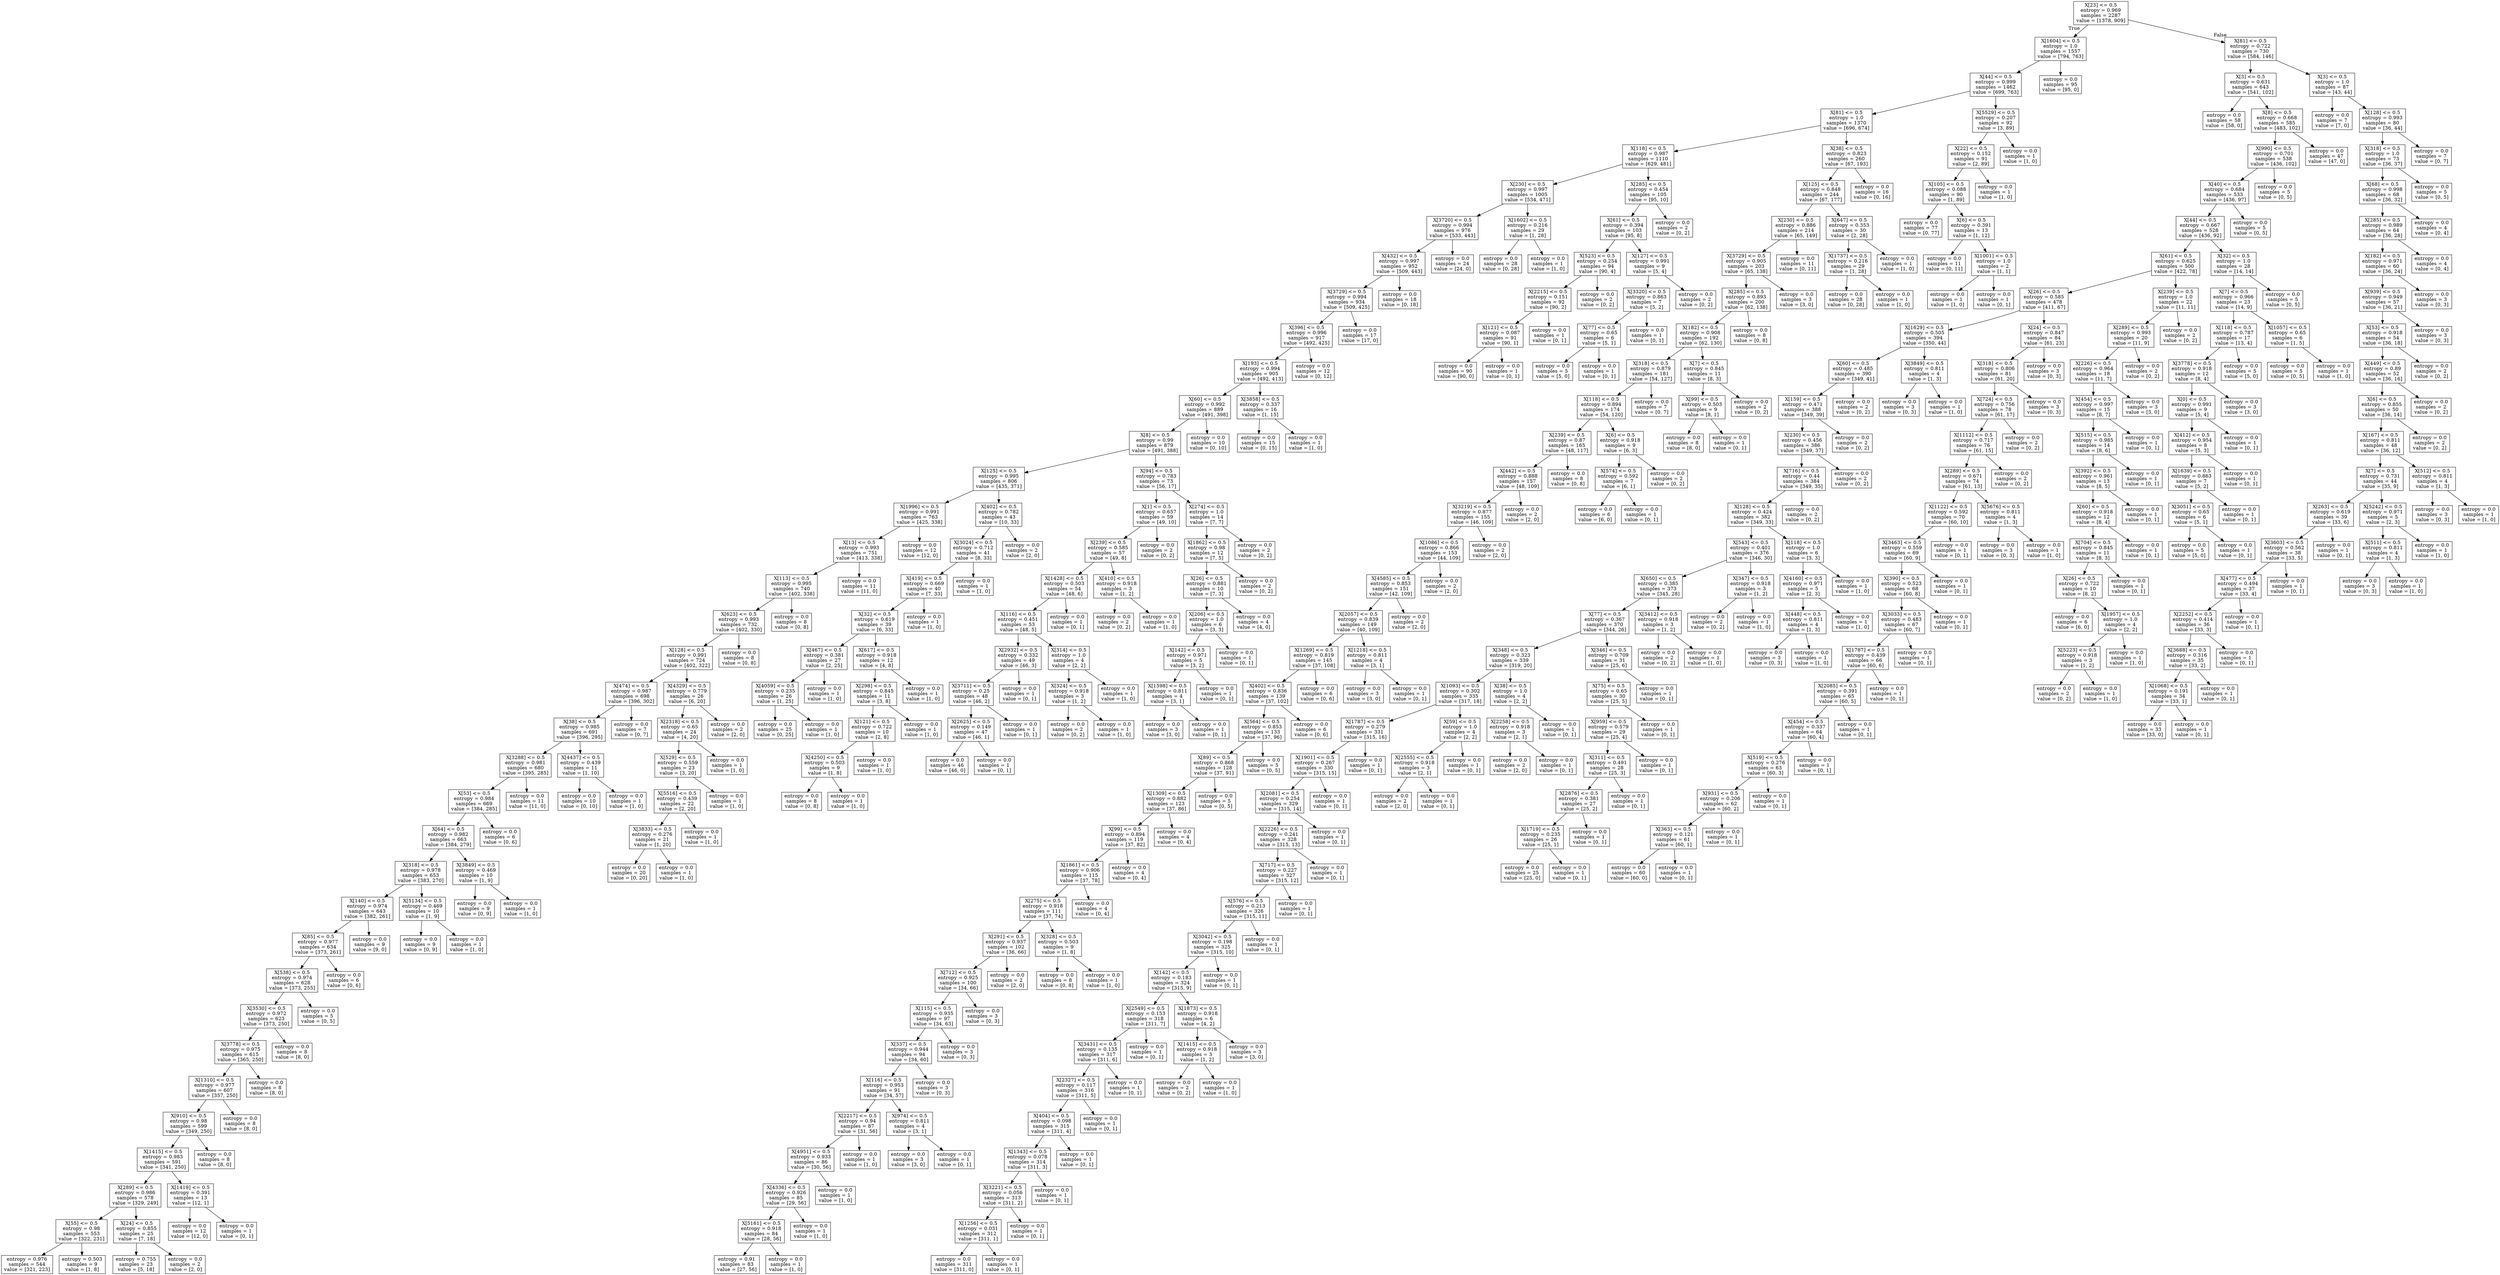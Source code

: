 digraph Tree {
node [shape=box] ;
0 [label="X[23] <= 0.5\nentropy = 0.969\nsamples = 2287\nvalue = [1378, 909]"] ;
1 [label="X[1604] <= 0.5\nentropy = 1.0\nsamples = 1557\nvalue = [794, 763]"] ;
0 -> 1 [labeldistance=2.5, labelangle=45, headlabel="True"] ;
2 [label="X[44] <= 0.5\nentropy = 0.999\nsamples = 1462\nvalue = [699, 763]"] ;
1 -> 2 ;
3 [label="X[81] <= 0.5\nentropy = 1.0\nsamples = 1370\nvalue = [696, 674]"] ;
2 -> 3 ;
4 [label="X[118] <= 0.5\nentropy = 0.987\nsamples = 1110\nvalue = [629, 481]"] ;
3 -> 4 ;
5 [label="X[230] <= 0.5\nentropy = 0.997\nsamples = 1005\nvalue = [534, 471]"] ;
4 -> 5 ;
6 [label="X[3720] <= 0.5\nentropy = 0.994\nsamples = 976\nvalue = [533, 443]"] ;
5 -> 6 ;
7 [label="X[432] <= 0.5\nentropy = 0.997\nsamples = 952\nvalue = [509, 443]"] ;
6 -> 7 ;
8 [label="X[3729] <= 0.5\nentropy = 0.994\nsamples = 934\nvalue = [509, 425]"] ;
7 -> 8 ;
9 [label="X[396] <= 0.5\nentropy = 0.996\nsamples = 917\nvalue = [492, 425]"] ;
8 -> 9 ;
10 [label="X[193] <= 0.5\nentropy = 0.994\nsamples = 905\nvalue = [492, 413]"] ;
9 -> 10 ;
11 [label="X[60] <= 0.5\nentropy = 0.992\nsamples = 889\nvalue = [491, 398]"] ;
10 -> 11 ;
12 [label="X[8] <= 0.5\nentropy = 0.99\nsamples = 879\nvalue = [491, 388]"] ;
11 -> 12 ;
13 [label="X[125] <= 0.5\nentropy = 0.995\nsamples = 806\nvalue = [435, 371]"] ;
12 -> 13 ;
14 [label="X[1996] <= 0.5\nentropy = 0.991\nsamples = 763\nvalue = [425, 338]"] ;
13 -> 14 ;
15 [label="X[13] <= 0.5\nentropy = 0.993\nsamples = 751\nvalue = [413, 338]"] ;
14 -> 15 ;
16 [label="X[113] <= 0.5\nentropy = 0.995\nsamples = 740\nvalue = [402, 338]"] ;
15 -> 16 ;
17 [label="X[623] <= 0.5\nentropy = 0.993\nsamples = 732\nvalue = [402, 330]"] ;
16 -> 17 ;
18 [label="X[128] <= 0.5\nentropy = 0.991\nsamples = 724\nvalue = [402, 322]"] ;
17 -> 18 ;
19 [label="X[474] <= 0.5\nentropy = 0.987\nsamples = 698\nvalue = [396, 302]"] ;
18 -> 19 ;
20 [label="X[38] <= 0.5\nentropy = 0.985\nsamples = 691\nvalue = [396, 295]"] ;
19 -> 20 ;
21 [label="X[3288] <= 0.5\nentropy = 0.981\nsamples = 680\nvalue = [395, 285]"] ;
20 -> 21 ;
22 [label="X[53] <= 0.5\nentropy = 0.984\nsamples = 669\nvalue = [384, 285]"] ;
21 -> 22 ;
23 [label="X[64] <= 0.5\nentropy = 0.982\nsamples = 663\nvalue = [384, 279]"] ;
22 -> 23 ;
24 [label="X[318] <= 0.5\nentropy = 0.978\nsamples = 653\nvalue = [383, 270]"] ;
23 -> 24 ;
25 [label="X[140] <= 0.5\nentropy = 0.974\nsamples = 643\nvalue = [382, 261]"] ;
24 -> 25 ;
26 [label="X[85] <= 0.5\nentropy = 0.977\nsamples = 634\nvalue = [373, 261]"] ;
25 -> 26 ;
27 [label="X[538] <= 0.5\nentropy = 0.974\nsamples = 628\nvalue = [373, 255]"] ;
26 -> 27 ;
28 [label="X[3530] <= 0.5\nentropy = 0.972\nsamples = 623\nvalue = [373, 250]"] ;
27 -> 28 ;
29 [label="X[3778] <= 0.5\nentropy = 0.975\nsamples = 615\nvalue = [365, 250]"] ;
28 -> 29 ;
30 [label="X[1310] <= 0.5\nentropy = 0.977\nsamples = 607\nvalue = [357, 250]"] ;
29 -> 30 ;
31 [label="X[910] <= 0.5\nentropy = 0.98\nsamples = 599\nvalue = [349, 250]"] ;
30 -> 31 ;
32 [label="X[1415] <= 0.5\nentropy = 0.983\nsamples = 591\nvalue = [341, 250]"] ;
31 -> 32 ;
33 [label="X[289] <= 0.5\nentropy = 0.986\nsamples = 578\nvalue = [329, 249]"] ;
32 -> 33 ;
34 [label="X[55] <= 0.5\nentropy = 0.98\nsamples = 553\nvalue = [322, 231]"] ;
33 -> 34 ;
35 [label="entropy = 0.976\nsamples = 544\nvalue = [321, 223]"] ;
34 -> 35 ;
36 [label="entropy = 0.503\nsamples = 9\nvalue = [1, 8]"] ;
34 -> 36 ;
37 [label="X[24] <= 0.5\nentropy = 0.855\nsamples = 25\nvalue = [7, 18]"] ;
33 -> 37 ;
38 [label="entropy = 0.755\nsamples = 23\nvalue = [5, 18]"] ;
37 -> 38 ;
39 [label="entropy = 0.0\nsamples = 2\nvalue = [2, 0]"] ;
37 -> 39 ;
40 [label="X[1419] <= 0.5\nentropy = 0.391\nsamples = 13\nvalue = [12, 1]"] ;
32 -> 40 ;
41 [label="entropy = 0.0\nsamples = 12\nvalue = [12, 0]"] ;
40 -> 41 ;
42 [label="entropy = 0.0\nsamples = 1\nvalue = [0, 1]"] ;
40 -> 42 ;
43 [label="entropy = 0.0\nsamples = 8\nvalue = [8, 0]"] ;
31 -> 43 ;
44 [label="entropy = 0.0\nsamples = 8\nvalue = [8, 0]"] ;
30 -> 44 ;
45 [label="entropy = 0.0\nsamples = 8\nvalue = [8, 0]"] ;
29 -> 45 ;
46 [label="entropy = 0.0\nsamples = 8\nvalue = [8, 0]"] ;
28 -> 46 ;
47 [label="entropy = 0.0\nsamples = 5\nvalue = [0, 5]"] ;
27 -> 47 ;
48 [label="entropy = 0.0\nsamples = 6\nvalue = [0, 6]"] ;
26 -> 48 ;
49 [label="entropy = 0.0\nsamples = 9\nvalue = [9, 0]"] ;
25 -> 49 ;
50 [label="X[5134] <= 0.5\nentropy = 0.469\nsamples = 10\nvalue = [1, 9]"] ;
24 -> 50 ;
51 [label="entropy = 0.0\nsamples = 9\nvalue = [0, 9]"] ;
50 -> 51 ;
52 [label="entropy = 0.0\nsamples = 1\nvalue = [1, 0]"] ;
50 -> 52 ;
53 [label="X[3849] <= 0.5\nentropy = 0.469\nsamples = 10\nvalue = [1, 9]"] ;
23 -> 53 ;
54 [label="entropy = 0.0\nsamples = 9\nvalue = [0, 9]"] ;
53 -> 54 ;
55 [label="entropy = 0.0\nsamples = 1\nvalue = [1, 0]"] ;
53 -> 55 ;
56 [label="entropy = 0.0\nsamples = 6\nvalue = [0, 6]"] ;
22 -> 56 ;
57 [label="entropy = 0.0\nsamples = 11\nvalue = [11, 0]"] ;
21 -> 57 ;
58 [label="X[4437] <= 0.5\nentropy = 0.439\nsamples = 11\nvalue = [1, 10]"] ;
20 -> 58 ;
59 [label="entropy = 0.0\nsamples = 10\nvalue = [0, 10]"] ;
58 -> 59 ;
60 [label="entropy = 0.0\nsamples = 1\nvalue = [1, 0]"] ;
58 -> 60 ;
61 [label="entropy = 0.0\nsamples = 7\nvalue = [0, 7]"] ;
19 -> 61 ;
62 [label="X[4329] <= 0.5\nentropy = 0.779\nsamples = 26\nvalue = [6, 20]"] ;
18 -> 62 ;
63 [label="X[2318] <= 0.5\nentropy = 0.65\nsamples = 24\nvalue = [4, 20]"] ;
62 -> 63 ;
64 [label="X[529] <= 0.5\nentropy = 0.559\nsamples = 23\nvalue = [3, 20]"] ;
63 -> 64 ;
65 [label="X[5516] <= 0.5\nentropy = 0.439\nsamples = 22\nvalue = [2, 20]"] ;
64 -> 65 ;
66 [label="X[3833] <= 0.5\nentropy = 0.276\nsamples = 21\nvalue = [1, 20]"] ;
65 -> 66 ;
67 [label="entropy = 0.0\nsamples = 20\nvalue = [0, 20]"] ;
66 -> 67 ;
68 [label="entropy = 0.0\nsamples = 1\nvalue = [1, 0]"] ;
66 -> 68 ;
69 [label="entropy = 0.0\nsamples = 1\nvalue = [1, 0]"] ;
65 -> 69 ;
70 [label="entropy = 0.0\nsamples = 1\nvalue = [1, 0]"] ;
64 -> 70 ;
71 [label="entropy = 0.0\nsamples = 1\nvalue = [1, 0]"] ;
63 -> 71 ;
72 [label="entropy = 0.0\nsamples = 2\nvalue = [2, 0]"] ;
62 -> 72 ;
73 [label="entropy = 0.0\nsamples = 8\nvalue = [0, 8]"] ;
17 -> 73 ;
74 [label="entropy = 0.0\nsamples = 8\nvalue = [0, 8]"] ;
16 -> 74 ;
75 [label="entropy = 0.0\nsamples = 11\nvalue = [11, 0]"] ;
15 -> 75 ;
76 [label="entropy = 0.0\nsamples = 12\nvalue = [12, 0]"] ;
14 -> 76 ;
77 [label="X[402] <= 0.5\nentropy = 0.782\nsamples = 43\nvalue = [10, 33]"] ;
13 -> 77 ;
78 [label="X[3024] <= 0.5\nentropy = 0.712\nsamples = 41\nvalue = [8, 33]"] ;
77 -> 78 ;
79 [label="X[419] <= 0.5\nentropy = 0.669\nsamples = 40\nvalue = [7, 33]"] ;
78 -> 79 ;
80 [label="X[32] <= 0.5\nentropy = 0.619\nsamples = 39\nvalue = [6, 33]"] ;
79 -> 80 ;
81 [label="X[467] <= 0.5\nentropy = 0.381\nsamples = 27\nvalue = [2, 25]"] ;
80 -> 81 ;
82 [label="X[4059] <= 0.5\nentropy = 0.235\nsamples = 26\nvalue = [1, 25]"] ;
81 -> 82 ;
83 [label="entropy = 0.0\nsamples = 25\nvalue = [0, 25]"] ;
82 -> 83 ;
84 [label="entropy = 0.0\nsamples = 1\nvalue = [1, 0]"] ;
82 -> 84 ;
85 [label="entropy = 0.0\nsamples = 1\nvalue = [1, 0]"] ;
81 -> 85 ;
86 [label="X[617] <= 0.5\nentropy = 0.918\nsamples = 12\nvalue = [4, 8]"] ;
80 -> 86 ;
87 [label="X[298] <= 0.5\nentropy = 0.845\nsamples = 11\nvalue = [3, 8]"] ;
86 -> 87 ;
88 [label="X[121] <= 0.5\nentropy = 0.722\nsamples = 10\nvalue = [2, 8]"] ;
87 -> 88 ;
89 [label="X[4250] <= 0.5\nentropy = 0.503\nsamples = 9\nvalue = [1, 8]"] ;
88 -> 89 ;
90 [label="entropy = 0.0\nsamples = 8\nvalue = [0, 8]"] ;
89 -> 90 ;
91 [label="entropy = 0.0\nsamples = 1\nvalue = [1, 0]"] ;
89 -> 91 ;
92 [label="entropy = 0.0\nsamples = 1\nvalue = [1, 0]"] ;
88 -> 92 ;
93 [label="entropy = 0.0\nsamples = 1\nvalue = [1, 0]"] ;
87 -> 93 ;
94 [label="entropy = 0.0\nsamples = 1\nvalue = [1, 0]"] ;
86 -> 94 ;
95 [label="entropy = 0.0\nsamples = 1\nvalue = [1, 0]"] ;
79 -> 95 ;
96 [label="entropy = 0.0\nsamples = 1\nvalue = [1, 0]"] ;
78 -> 96 ;
97 [label="entropy = 0.0\nsamples = 2\nvalue = [2, 0]"] ;
77 -> 97 ;
98 [label="X[94] <= 0.5\nentropy = 0.783\nsamples = 73\nvalue = [56, 17]"] ;
12 -> 98 ;
99 [label="X[1] <= 0.5\nentropy = 0.657\nsamples = 59\nvalue = [49, 10]"] ;
98 -> 99 ;
100 [label="X[239] <= 0.5\nentropy = 0.585\nsamples = 57\nvalue = [49, 8]"] ;
99 -> 100 ;
101 [label="X[1428] <= 0.5\nentropy = 0.503\nsamples = 54\nvalue = [48, 6]"] ;
100 -> 101 ;
102 [label="X[116] <= 0.5\nentropy = 0.451\nsamples = 53\nvalue = [48, 5]"] ;
101 -> 102 ;
103 [label="X[2932] <= 0.5\nentropy = 0.332\nsamples = 49\nvalue = [46, 3]"] ;
102 -> 103 ;
104 [label="X[3711] <= 0.5\nentropy = 0.25\nsamples = 48\nvalue = [46, 2]"] ;
103 -> 104 ;
105 [label="X[2625] <= 0.5\nentropy = 0.149\nsamples = 47\nvalue = [46, 1]"] ;
104 -> 105 ;
106 [label="entropy = 0.0\nsamples = 46\nvalue = [46, 0]"] ;
105 -> 106 ;
107 [label="entropy = 0.0\nsamples = 1\nvalue = [0, 1]"] ;
105 -> 107 ;
108 [label="entropy = 0.0\nsamples = 1\nvalue = [0, 1]"] ;
104 -> 108 ;
109 [label="entropy = 0.0\nsamples = 1\nvalue = [0, 1]"] ;
103 -> 109 ;
110 [label="X[314] <= 0.5\nentropy = 1.0\nsamples = 4\nvalue = [2, 2]"] ;
102 -> 110 ;
111 [label="X[324] <= 0.5\nentropy = 0.918\nsamples = 3\nvalue = [1, 2]"] ;
110 -> 111 ;
112 [label="entropy = 0.0\nsamples = 2\nvalue = [0, 2]"] ;
111 -> 112 ;
113 [label="entropy = 0.0\nsamples = 1\nvalue = [1, 0]"] ;
111 -> 113 ;
114 [label="entropy = 0.0\nsamples = 1\nvalue = [1, 0]"] ;
110 -> 114 ;
115 [label="entropy = 0.0\nsamples = 1\nvalue = [0, 1]"] ;
101 -> 115 ;
116 [label="X[410] <= 0.5\nentropy = 0.918\nsamples = 3\nvalue = [1, 2]"] ;
100 -> 116 ;
117 [label="entropy = 0.0\nsamples = 2\nvalue = [0, 2]"] ;
116 -> 117 ;
118 [label="entropy = 0.0\nsamples = 1\nvalue = [1, 0]"] ;
116 -> 118 ;
119 [label="entropy = 0.0\nsamples = 2\nvalue = [0, 2]"] ;
99 -> 119 ;
120 [label="X[274] <= 0.5\nentropy = 1.0\nsamples = 14\nvalue = [7, 7]"] ;
98 -> 120 ;
121 [label="X[1862] <= 0.5\nentropy = 0.98\nsamples = 12\nvalue = [7, 5]"] ;
120 -> 121 ;
122 [label="X[26] <= 0.5\nentropy = 0.881\nsamples = 10\nvalue = [7, 3]"] ;
121 -> 122 ;
123 [label="X[206] <= 0.5\nentropy = 1.0\nsamples = 6\nvalue = [3, 3]"] ;
122 -> 123 ;
124 [label="X[142] <= 0.5\nentropy = 0.971\nsamples = 5\nvalue = [3, 2]"] ;
123 -> 124 ;
125 [label="X[1598] <= 0.5\nentropy = 0.811\nsamples = 4\nvalue = [3, 1]"] ;
124 -> 125 ;
126 [label="entropy = 0.0\nsamples = 3\nvalue = [3, 0]"] ;
125 -> 126 ;
127 [label="entropy = 0.0\nsamples = 1\nvalue = [0, 1]"] ;
125 -> 127 ;
128 [label="entropy = 0.0\nsamples = 1\nvalue = [0, 1]"] ;
124 -> 128 ;
129 [label="entropy = 0.0\nsamples = 1\nvalue = [0, 1]"] ;
123 -> 129 ;
130 [label="entropy = 0.0\nsamples = 4\nvalue = [4, 0]"] ;
122 -> 130 ;
131 [label="entropy = 0.0\nsamples = 2\nvalue = [0, 2]"] ;
121 -> 131 ;
132 [label="entropy = 0.0\nsamples = 2\nvalue = [0, 2]"] ;
120 -> 132 ;
133 [label="entropy = 0.0\nsamples = 10\nvalue = [0, 10]"] ;
11 -> 133 ;
134 [label="X[3858] <= 0.5\nentropy = 0.337\nsamples = 16\nvalue = [1, 15]"] ;
10 -> 134 ;
135 [label="entropy = 0.0\nsamples = 15\nvalue = [0, 15]"] ;
134 -> 135 ;
136 [label="entropy = 0.0\nsamples = 1\nvalue = [1, 0]"] ;
134 -> 136 ;
137 [label="entropy = 0.0\nsamples = 12\nvalue = [0, 12]"] ;
9 -> 137 ;
138 [label="entropy = 0.0\nsamples = 17\nvalue = [17, 0]"] ;
8 -> 138 ;
139 [label="entropy = 0.0\nsamples = 18\nvalue = [0, 18]"] ;
7 -> 139 ;
140 [label="entropy = 0.0\nsamples = 24\nvalue = [24, 0]"] ;
6 -> 140 ;
141 [label="X[1602] <= 0.5\nentropy = 0.216\nsamples = 29\nvalue = [1, 28]"] ;
5 -> 141 ;
142 [label="entropy = 0.0\nsamples = 28\nvalue = [0, 28]"] ;
141 -> 142 ;
143 [label="entropy = 0.0\nsamples = 1\nvalue = [1, 0]"] ;
141 -> 143 ;
144 [label="X[285] <= 0.5\nentropy = 0.454\nsamples = 105\nvalue = [95, 10]"] ;
4 -> 144 ;
145 [label="X[61] <= 0.5\nentropy = 0.394\nsamples = 103\nvalue = [95, 8]"] ;
144 -> 145 ;
146 [label="X[523] <= 0.5\nentropy = 0.254\nsamples = 94\nvalue = [90, 4]"] ;
145 -> 146 ;
147 [label="X[2215] <= 0.5\nentropy = 0.151\nsamples = 92\nvalue = [90, 2]"] ;
146 -> 147 ;
148 [label="X[121] <= 0.5\nentropy = 0.087\nsamples = 91\nvalue = [90, 1]"] ;
147 -> 148 ;
149 [label="entropy = 0.0\nsamples = 90\nvalue = [90, 0]"] ;
148 -> 149 ;
150 [label="entropy = 0.0\nsamples = 1\nvalue = [0, 1]"] ;
148 -> 150 ;
151 [label="entropy = 0.0\nsamples = 1\nvalue = [0, 1]"] ;
147 -> 151 ;
152 [label="entropy = 0.0\nsamples = 2\nvalue = [0, 2]"] ;
146 -> 152 ;
153 [label="X[127] <= 0.5\nentropy = 0.991\nsamples = 9\nvalue = [5, 4]"] ;
145 -> 153 ;
154 [label="X[3320] <= 0.5\nentropy = 0.863\nsamples = 7\nvalue = [5, 2]"] ;
153 -> 154 ;
155 [label="X[77] <= 0.5\nentropy = 0.65\nsamples = 6\nvalue = [5, 1]"] ;
154 -> 155 ;
156 [label="entropy = 0.0\nsamples = 5\nvalue = [5, 0]"] ;
155 -> 156 ;
157 [label="entropy = 0.0\nsamples = 1\nvalue = [0, 1]"] ;
155 -> 157 ;
158 [label="entropy = 0.0\nsamples = 1\nvalue = [0, 1]"] ;
154 -> 158 ;
159 [label="entropy = 0.0\nsamples = 2\nvalue = [0, 2]"] ;
153 -> 159 ;
160 [label="entropy = 0.0\nsamples = 2\nvalue = [0, 2]"] ;
144 -> 160 ;
161 [label="X[38] <= 0.5\nentropy = 0.823\nsamples = 260\nvalue = [67, 193]"] ;
3 -> 161 ;
162 [label="X[125] <= 0.5\nentropy = 0.848\nsamples = 244\nvalue = [67, 177]"] ;
161 -> 162 ;
163 [label="X[230] <= 0.5\nentropy = 0.886\nsamples = 214\nvalue = [65, 149]"] ;
162 -> 163 ;
164 [label="X[3729] <= 0.5\nentropy = 0.905\nsamples = 203\nvalue = [65, 138]"] ;
163 -> 164 ;
165 [label="X[285] <= 0.5\nentropy = 0.893\nsamples = 200\nvalue = [62, 138]"] ;
164 -> 165 ;
166 [label="X[182] <= 0.5\nentropy = 0.908\nsamples = 192\nvalue = [62, 130]"] ;
165 -> 166 ;
167 [label="X[318] <= 0.5\nentropy = 0.879\nsamples = 181\nvalue = [54, 127]"] ;
166 -> 167 ;
168 [label="X[118] <= 0.5\nentropy = 0.894\nsamples = 174\nvalue = [54, 120]"] ;
167 -> 168 ;
169 [label="X[239] <= 0.5\nentropy = 0.87\nsamples = 165\nvalue = [48, 117]"] ;
168 -> 169 ;
170 [label="X[442] <= 0.5\nentropy = 0.888\nsamples = 157\nvalue = [48, 109]"] ;
169 -> 170 ;
171 [label="X[3219] <= 0.5\nentropy = 0.877\nsamples = 155\nvalue = [46, 109]"] ;
170 -> 171 ;
172 [label="X[1086] <= 0.5\nentropy = 0.866\nsamples = 153\nvalue = [44, 109]"] ;
171 -> 172 ;
173 [label="X[4585] <= 0.5\nentropy = 0.853\nsamples = 151\nvalue = [42, 109]"] ;
172 -> 173 ;
174 [label="X[2057] <= 0.5\nentropy = 0.839\nsamples = 149\nvalue = [40, 109]"] ;
173 -> 174 ;
175 [label="X[1269] <= 0.5\nentropy = 0.819\nsamples = 145\nvalue = [37, 108]"] ;
174 -> 175 ;
176 [label="X[402] <= 0.5\nentropy = 0.836\nsamples = 139\nvalue = [37, 102]"] ;
175 -> 176 ;
177 [label="X[564] <= 0.5\nentropy = 0.853\nsamples = 133\nvalue = [37, 96]"] ;
176 -> 177 ;
178 [label="X[89] <= 0.5\nentropy = 0.868\nsamples = 128\nvalue = [37, 91]"] ;
177 -> 178 ;
179 [label="X[1309] <= 0.5\nentropy = 0.882\nsamples = 123\nvalue = [37, 86]"] ;
178 -> 179 ;
180 [label="X[99] <= 0.5\nentropy = 0.894\nsamples = 119\nvalue = [37, 82]"] ;
179 -> 180 ;
181 [label="X[1861] <= 0.5\nentropy = 0.906\nsamples = 115\nvalue = [37, 78]"] ;
180 -> 181 ;
182 [label="X[275] <= 0.5\nentropy = 0.918\nsamples = 111\nvalue = [37, 74]"] ;
181 -> 182 ;
183 [label="X[291] <= 0.5\nentropy = 0.937\nsamples = 102\nvalue = [36, 66]"] ;
182 -> 183 ;
184 [label="X[712] <= 0.5\nentropy = 0.925\nsamples = 100\nvalue = [34, 66]"] ;
183 -> 184 ;
185 [label="X[115] <= 0.5\nentropy = 0.935\nsamples = 97\nvalue = [34, 63]"] ;
184 -> 185 ;
186 [label="X[337] <= 0.5\nentropy = 0.944\nsamples = 94\nvalue = [34, 60]"] ;
185 -> 186 ;
187 [label="X[116] <= 0.5\nentropy = 0.953\nsamples = 91\nvalue = [34, 57]"] ;
186 -> 187 ;
188 [label="X[2217] <= 0.5\nentropy = 0.94\nsamples = 87\nvalue = [31, 56]"] ;
187 -> 188 ;
189 [label="X[4951] <= 0.5\nentropy = 0.933\nsamples = 86\nvalue = [30, 56]"] ;
188 -> 189 ;
190 [label="X[4336] <= 0.5\nentropy = 0.926\nsamples = 85\nvalue = [29, 56]"] ;
189 -> 190 ;
191 [label="X[5161] <= 0.5\nentropy = 0.918\nsamples = 84\nvalue = [28, 56]"] ;
190 -> 191 ;
192 [label="entropy = 0.91\nsamples = 83\nvalue = [27, 56]"] ;
191 -> 192 ;
193 [label="entropy = 0.0\nsamples = 1\nvalue = [1, 0]"] ;
191 -> 193 ;
194 [label="entropy = 0.0\nsamples = 1\nvalue = [1, 0]"] ;
190 -> 194 ;
195 [label="entropy = 0.0\nsamples = 1\nvalue = [1, 0]"] ;
189 -> 195 ;
196 [label="entropy = 0.0\nsamples = 1\nvalue = [1, 0]"] ;
188 -> 196 ;
197 [label="X[974] <= 0.5\nentropy = 0.811\nsamples = 4\nvalue = [3, 1]"] ;
187 -> 197 ;
198 [label="entropy = 0.0\nsamples = 3\nvalue = [3, 0]"] ;
197 -> 198 ;
199 [label="entropy = 0.0\nsamples = 1\nvalue = [0, 1]"] ;
197 -> 199 ;
200 [label="entropy = 0.0\nsamples = 3\nvalue = [0, 3]"] ;
186 -> 200 ;
201 [label="entropy = 0.0\nsamples = 3\nvalue = [0, 3]"] ;
185 -> 201 ;
202 [label="entropy = 0.0\nsamples = 3\nvalue = [0, 3]"] ;
184 -> 202 ;
203 [label="entropy = 0.0\nsamples = 2\nvalue = [2, 0]"] ;
183 -> 203 ;
204 [label="X[328] <= 0.5\nentropy = 0.503\nsamples = 9\nvalue = [1, 8]"] ;
182 -> 204 ;
205 [label="entropy = 0.0\nsamples = 8\nvalue = [0, 8]"] ;
204 -> 205 ;
206 [label="entropy = 0.0\nsamples = 1\nvalue = [1, 0]"] ;
204 -> 206 ;
207 [label="entropy = 0.0\nsamples = 4\nvalue = [0, 4]"] ;
181 -> 207 ;
208 [label="entropy = 0.0\nsamples = 4\nvalue = [0, 4]"] ;
180 -> 208 ;
209 [label="entropy = 0.0\nsamples = 4\nvalue = [0, 4]"] ;
179 -> 209 ;
210 [label="entropy = 0.0\nsamples = 5\nvalue = [0, 5]"] ;
178 -> 210 ;
211 [label="entropy = 0.0\nsamples = 5\nvalue = [0, 5]"] ;
177 -> 211 ;
212 [label="entropy = 0.0\nsamples = 6\nvalue = [0, 6]"] ;
176 -> 212 ;
213 [label="entropy = 0.0\nsamples = 6\nvalue = [0, 6]"] ;
175 -> 213 ;
214 [label="X[1218] <= 0.5\nentropy = 0.811\nsamples = 4\nvalue = [3, 1]"] ;
174 -> 214 ;
215 [label="entropy = 0.0\nsamples = 3\nvalue = [3, 0]"] ;
214 -> 215 ;
216 [label="entropy = 0.0\nsamples = 1\nvalue = [0, 1]"] ;
214 -> 216 ;
217 [label="entropy = 0.0\nsamples = 2\nvalue = [2, 0]"] ;
173 -> 217 ;
218 [label="entropy = 0.0\nsamples = 2\nvalue = [2, 0]"] ;
172 -> 218 ;
219 [label="entropy = 0.0\nsamples = 2\nvalue = [2, 0]"] ;
171 -> 219 ;
220 [label="entropy = 0.0\nsamples = 2\nvalue = [2, 0]"] ;
170 -> 220 ;
221 [label="entropy = 0.0\nsamples = 8\nvalue = [0, 8]"] ;
169 -> 221 ;
222 [label="X[6] <= 0.5\nentropy = 0.918\nsamples = 9\nvalue = [6, 3]"] ;
168 -> 222 ;
223 [label="X[574] <= 0.5\nentropy = 0.592\nsamples = 7\nvalue = [6, 1]"] ;
222 -> 223 ;
224 [label="entropy = 0.0\nsamples = 6\nvalue = [6, 0]"] ;
223 -> 224 ;
225 [label="entropy = 0.0\nsamples = 1\nvalue = [0, 1]"] ;
223 -> 225 ;
226 [label="entropy = 0.0\nsamples = 2\nvalue = [0, 2]"] ;
222 -> 226 ;
227 [label="entropy = 0.0\nsamples = 7\nvalue = [0, 7]"] ;
167 -> 227 ;
228 [label="X[7] <= 0.5\nentropy = 0.845\nsamples = 11\nvalue = [8, 3]"] ;
166 -> 228 ;
229 [label="X[99] <= 0.5\nentropy = 0.503\nsamples = 9\nvalue = [8, 1]"] ;
228 -> 229 ;
230 [label="entropy = 0.0\nsamples = 8\nvalue = [8, 0]"] ;
229 -> 230 ;
231 [label="entropy = 0.0\nsamples = 1\nvalue = [0, 1]"] ;
229 -> 231 ;
232 [label="entropy = 0.0\nsamples = 2\nvalue = [0, 2]"] ;
228 -> 232 ;
233 [label="entropy = 0.0\nsamples = 8\nvalue = [0, 8]"] ;
165 -> 233 ;
234 [label="entropy = 0.0\nsamples = 3\nvalue = [3, 0]"] ;
164 -> 234 ;
235 [label="entropy = 0.0\nsamples = 11\nvalue = [0, 11]"] ;
163 -> 235 ;
236 [label="X[647] <= 0.5\nentropy = 0.353\nsamples = 30\nvalue = [2, 28]"] ;
162 -> 236 ;
237 [label="X[1737] <= 0.5\nentropy = 0.216\nsamples = 29\nvalue = [1, 28]"] ;
236 -> 237 ;
238 [label="entropy = 0.0\nsamples = 28\nvalue = [0, 28]"] ;
237 -> 238 ;
239 [label="entropy = 0.0\nsamples = 1\nvalue = [1, 0]"] ;
237 -> 239 ;
240 [label="entropy = 0.0\nsamples = 1\nvalue = [1, 0]"] ;
236 -> 240 ;
241 [label="entropy = 0.0\nsamples = 16\nvalue = [0, 16]"] ;
161 -> 241 ;
242 [label="X[5529] <= 0.5\nentropy = 0.207\nsamples = 92\nvalue = [3, 89]"] ;
2 -> 242 ;
243 [label="X[22] <= 0.5\nentropy = 0.152\nsamples = 91\nvalue = [2, 89]"] ;
242 -> 243 ;
244 [label="X[105] <= 0.5\nentropy = 0.088\nsamples = 90\nvalue = [1, 89]"] ;
243 -> 244 ;
245 [label="entropy = 0.0\nsamples = 77\nvalue = [0, 77]"] ;
244 -> 245 ;
246 [label="X[6] <= 0.5\nentropy = 0.391\nsamples = 13\nvalue = [1, 12]"] ;
244 -> 246 ;
247 [label="entropy = 0.0\nsamples = 11\nvalue = [0, 11]"] ;
246 -> 247 ;
248 [label="X[1001] <= 0.5\nentropy = 1.0\nsamples = 2\nvalue = [1, 1]"] ;
246 -> 248 ;
249 [label="entropy = 0.0\nsamples = 1\nvalue = [1, 0]"] ;
248 -> 249 ;
250 [label="entropy = 0.0\nsamples = 1\nvalue = [0, 1]"] ;
248 -> 250 ;
251 [label="entropy = 0.0\nsamples = 1\nvalue = [1, 0]"] ;
243 -> 251 ;
252 [label="entropy = 0.0\nsamples = 1\nvalue = [1, 0]"] ;
242 -> 252 ;
253 [label="entropy = 0.0\nsamples = 95\nvalue = [95, 0]"] ;
1 -> 253 ;
254 [label="X[81] <= 0.5\nentropy = 0.722\nsamples = 730\nvalue = [584, 146]"] ;
0 -> 254 [labeldistance=2.5, labelangle=-45, headlabel="False"] ;
255 [label="X[3] <= 0.5\nentropy = 0.631\nsamples = 643\nvalue = [541, 102]"] ;
254 -> 255 ;
256 [label="entropy = 0.0\nsamples = 58\nvalue = [58, 0]"] ;
255 -> 256 ;
257 [label="X[8] <= 0.5\nentropy = 0.668\nsamples = 585\nvalue = [483, 102]"] ;
255 -> 257 ;
258 [label="X[990] <= 0.5\nentropy = 0.701\nsamples = 538\nvalue = [436, 102]"] ;
257 -> 258 ;
259 [label="X[40] <= 0.5\nentropy = 0.684\nsamples = 533\nvalue = [436, 97]"] ;
258 -> 259 ;
260 [label="X[44] <= 0.5\nentropy = 0.667\nsamples = 528\nvalue = [436, 92]"] ;
259 -> 260 ;
261 [label="X[61] <= 0.5\nentropy = 0.625\nsamples = 500\nvalue = [422, 78]"] ;
260 -> 261 ;
262 [label="X[26] <= 0.5\nentropy = 0.585\nsamples = 478\nvalue = [411, 67]"] ;
261 -> 262 ;
263 [label="X[1629] <= 0.5\nentropy = 0.505\nsamples = 394\nvalue = [350, 44]"] ;
262 -> 263 ;
264 [label="X[60] <= 0.5\nentropy = 0.485\nsamples = 390\nvalue = [349, 41]"] ;
263 -> 264 ;
265 [label="X[159] <= 0.5\nentropy = 0.471\nsamples = 388\nvalue = [349, 39]"] ;
264 -> 265 ;
266 [label="X[230] <= 0.5\nentropy = 0.456\nsamples = 386\nvalue = [349, 37]"] ;
265 -> 266 ;
267 [label="X[716] <= 0.5\nentropy = 0.44\nsamples = 384\nvalue = [349, 35]"] ;
266 -> 267 ;
268 [label="X[128] <= 0.5\nentropy = 0.424\nsamples = 382\nvalue = [349, 33]"] ;
267 -> 268 ;
269 [label="X[543] <= 0.5\nentropy = 0.401\nsamples = 376\nvalue = [346, 30]"] ;
268 -> 269 ;
270 [label="X[650] <= 0.5\nentropy = 0.385\nsamples = 373\nvalue = [345, 28]"] ;
269 -> 270 ;
271 [label="X[77] <= 0.5\nentropy = 0.367\nsamples = 370\nvalue = [344, 26]"] ;
270 -> 271 ;
272 [label="X[348] <= 0.5\nentropy = 0.323\nsamples = 339\nvalue = [319, 20]"] ;
271 -> 272 ;
273 [label="X[1093] <= 0.5\nentropy = 0.302\nsamples = 335\nvalue = [317, 18]"] ;
272 -> 273 ;
274 [label="X[1787] <= 0.5\nentropy = 0.279\nsamples = 331\nvalue = [315, 16]"] ;
273 -> 274 ;
275 [label="X[1901] <= 0.5\nentropy = 0.267\nsamples = 330\nvalue = [315, 15]"] ;
274 -> 275 ;
276 [label="X[2081] <= 0.5\nentropy = 0.254\nsamples = 329\nvalue = [315, 14]"] ;
275 -> 276 ;
277 [label="X[2226] <= 0.5\nentropy = 0.241\nsamples = 328\nvalue = [315, 13]"] ;
276 -> 277 ;
278 [label="X[717] <= 0.5\nentropy = 0.227\nsamples = 327\nvalue = [315, 12]"] ;
277 -> 278 ;
279 [label="X[576] <= 0.5\nentropy = 0.213\nsamples = 326\nvalue = [315, 11]"] ;
278 -> 279 ;
280 [label="X[3042] <= 0.5\nentropy = 0.198\nsamples = 325\nvalue = [315, 10]"] ;
279 -> 280 ;
281 [label="X[142] <= 0.5\nentropy = 0.183\nsamples = 324\nvalue = [315, 9]"] ;
280 -> 281 ;
282 [label="X[2549] <= 0.5\nentropy = 0.153\nsamples = 318\nvalue = [311, 7]"] ;
281 -> 282 ;
283 [label="X[3431] <= 0.5\nentropy = 0.135\nsamples = 317\nvalue = [311, 6]"] ;
282 -> 283 ;
284 [label="X[2327] <= 0.5\nentropy = 0.117\nsamples = 316\nvalue = [311, 5]"] ;
283 -> 284 ;
285 [label="X[404] <= 0.5\nentropy = 0.098\nsamples = 315\nvalue = [311, 4]"] ;
284 -> 285 ;
286 [label="X[1343] <= 0.5\nentropy = 0.078\nsamples = 314\nvalue = [311, 3]"] ;
285 -> 286 ;
287 [label="X[3221] <= 0.5\nentropy = 0.056\nsamples = 313\nvalue = [311, 2]"] ;
286 -> 287 ;
288 [label="X[1256] <= 0.5\nentropy = 0.031\nsamples = 312\nvalue = [311, 1]"] ;
287 -> 288 ;
289 [label="entropy = 0.0\nsamples = 311\nvalue = [311, 0]"] ;
288 -> 289 ;
290 [label="entropy = 0.0\nsamples = 1\nvalue = [0, 1]"] ;
288 -> 290 ;
291 [label="entropy = 0.0\nsamples = 1\nvalue = [0, 1]"] ;
287 -> 291 ;
292 [label="entropy = 0.0\nsamples = 1\nvalue = [0, 1]"] ;
286 -> 292 ;
293 [label="entropy = 0.0\nsamples = 1\nvalue = [0, 1]"] ;
285 -> 293 ;
294 [label="entropy = 0.0\nsamples = 1\nvalue = [0, 1]"] ;
284 -> 294 ;
295 [label="entropy = 0.0\nsamples = 1\nvalue = [0, 1]"] ;
283 -> 295 ;
296 [label="entropy = 0.0\nsamples = 1\nvalue = [0, 1]"] ;
282 -> 296 ;
297 [label="X[1873] <= 0.5\nentropy = 0.918\nsamples = 6\nvalue = [4, 2]"] ;
281 -> 297 ;
298 [label="X[1415] <= 0.5\nentropy = 0.918\nsamples = 3\nvalue = [1, 2]"] ;
297 -> 298 ;
299 [label="entropy = 0.0\nsamples = 2\nvalue = [0, 2]"] ;
298 -> 299 ;
300 [label="entropy = 0.0\nsamples = 1\nvalue = [1, 0]"] ;
298 -> 300 ;
301 [label="entropy = 0.0\nsamples = 3\nvalue = [3, 0]"] ;
297 -> 301 ;
302 [label="entropy = 0.0\nsamples = 1\nvalue = [0, 1]"] ;
280 -> 302 ;
303 [label="entropy = 0.0\nsamples = 1\nvalue = [0, 1]"] ;
279 -> 303 ;
304 [label="entropy = 0.0\nsamples = 1\nvalue = [0, 1]"] ;
278 -> 304 ;
305 [label="entropy = 0.0\nsamples = 1\nvalue = [0, 1]"] ;
277 -> 305 ;
306 [label="entropy = 0.0\nsamples = 1\nvalue = [0, 1]"] ;
276 -> 306 ;
307 [label="entropy = 0.0\nsamples = 1\nvalue = [0, 1]"] ;
275 -> 307 ;
308 [label="entropy = 0.0\nsamples = 1\nvalue = [0, 1]"] ;
274 -> 308 ;
309 [label="X[59] <= 0.5\nentropy = 1.0\nsamples = 4\nvalue = [2, 2]"] ;
273 -> 309 ;
310 [label="X[2555] <= 0.5\nentropy = 0.918\nsamples = 3\nvalue = [2, 1]"] ;
309 -> 310 ;
311 [label="entropy = 0.0\nsamples = 2\nvalue = [2, 0]"] ;
310 -> 311 ;
312 [label="entropy = 0.0\nsamples = 1\nvalue = [0, 1]"] ;
310 -> 312 ;
313 [label="entropy = 0.0\nsamples = 1\nvalue = [0, 1]"] ;
309 -> 313 ;
314 [label="X[38] <= 0.5\nentropy = 1.0\nsamples = 4\nvalue = [2, 2]"] ;
272 -> 314 ;
315 [label="X[2258] <= 0.5\nentropy = 0.918\nsamples = 3\nvalue = [2, 1]"] ;
314 -> 315 ;
316 [label="entropy = 0.0\nsamples = 2\nvalue = [2, 0]"] ;
315 -> 316 ;
317 [label="entropy = 0.0\nsamples = 1\nvalue = [0, 1]"] ;
315 -> 317 ;
318 [label="entropy = 0.0\nsamples = 1\nvalue = [0, 1]"] ;
314 -> 318 ;
319 [label="X[346] <= 0.5\nentropy = 0.709\nsamples = 31\nvalue = [25, 6]"] ;
271 -> 319 ;
320 [label="X[75] <= 0.5\nentropy = 0.65\nsamples = 30\nvalue = [25, 5]"] ;
319 -> 320 ;
321 [label="X[959] <= 0.5\nentropy = 0.579\nsamples = 29\nvalue = [25, 4]"] ;
320 -> 321 ;
322 [label="X[311] <= 0.5\nentropy = 0.491\nsamples = 28\nvalue = [25, 3]"] ;
321 -> 322 ;
323 [label="X[2876] <= 0.5\nentropy = 0.381\nsamples = 27\nvalue = [25, 2]"] ;
322 -> 323 ;
324 [label="X[1719] <= 0.5\nentropy = 0.235\nsamples = 26\nvalue = [25, 1]"] ;
323 -> 324 ;
325 [label="entropy = 0.0\nsamples = 25\nvalue = [25, 0]"] ;
324 -> 325 ;
326 [label="entropy = 0.0\nsamples = 1\nvalue = [0, 1]"] ;
324 -> 326 ;
327 [label="entropy = 0.0\nsamples = 1\nvalue = [0, 1]"] ;
323 -> 327 ;
328 [label="entropy = 0.0\nsamples = 1\nvalue = [0, 1]"] ;
322 -> 328 ;
329 [label="entropy = 0.0\nsamples = 1\nvalue = [0, 1]"] ;
321 -> 329 ;
330 [label="entropy = 0.0\nsamples = 1\nvalue = [0, 1]"] ;
320 -> 330 ;
331 [label="entropy = 0.0\nsamples = 1\nvalue = [0, 1]"] ;
319 -> 331 ;
332 [label="X[3412] <= 0.5\nentropy = 0.918\nsamples = 3\nvalue = [1, 2]"] ;
270 -> 332 ;
333 [label="entropy = 0.0\nsamples = 2\nvalue = [0, 2]"] ;
332 -> 333 ;
334 [label="entropy = 0.0\nsamples = 1\nvalue = [1, 0]"] ;
332 -> 334 ;
335 [label="X[347] <= 0.5\nentropy = 0.918\nsamples = 3\nvalue = [1, 2]"] ;
269 -> 335 ;
336 [label="entropy = 0.0\nsamples = 2\nvalue = [0, 2]"] ;
335 -> 336 ;
337 [label="entropy = 0.0\nsamples = 1\nvalue = [1, 0]"] ;
335 -> 337 ;
338 [label="X[118] <= 0.5\nentropy = 1.0\nsamples = 6\nvalue = [3, 3]"] ;
268 -> 338 ;
339 [label="X[4160] <= 0.5\nentropy = 0.971\nsamples = 5\nvalue = [2, 3]"] ;
338 -> 339 ;
340 [label="X[448] <= 0.5\nentropy = 0.811\nsamples = 4\nvalue = [1, 3]"] ;
339 -> 340 ;
341 [label="entropy = 0.0\nsamples = 3\nvalue = [0, 3]"] ;
340 -> 341 ;
342 [label="entropy = 0.0\nsamples = 1\nvalue = [1, 0]"] ;
340 -> 342 ;
343 [label="entropy = 0.0\nsamples = 1\nvalue = [1, 0]"] ;
339 -> 343 ;
344 [label="entropy = 0.0\nsamples = 1\nvalue = [1, 0]"] ;
338 -> 344 ;
345 [label="entropy = 0.0\nsamples = 2\nvalue = [0, 2]"] ;
267 -> 345 ;
346 [label="entropy = 0.0\nsamples = 2\nvalue = [0, 2]"] ;
266 -> 346 ;
347 [label="entropy = 0.0\nsamples = 2\nvalue = [0, 2]"] ;
265 -> 347 ;
348 [label="entropy = 0.0\nsamples = 2\nvalue = [0, 2]"] ;
264 -> 348 ;
349 [label="X[3849] <= 0.5\nentropy = 0.811\nsamples = 4\nvalue = [1, 3]"] ;
263 -> 349 ;
350 [label="entropy = 0.0\nsamples = 3\nvalue = [0, 3]"] ;
349 -> 350 ;
351 [label="entropy = 0.0\nsamples = 1\nvalue = [1, 0]"] ;
349 -> 351 ;
352 [label="X[24] <= 0.5\nentropy = 0.847\nsamples = 84\nvalue = [61, 23]"] ;
262 -> 352 ;
353 [label="X[318] <= 0.5\nentropy = 0.806\nsamples = 81\nvalue = [61, 20]"] ;
352 -> 353 ;
354 [label="X[724] <= 0.5\nentropy = 0.756\nsamples = 78\nvalue = [61, 17]"] ;
353 -> 354 ;
355 [label="X[1112] <= 0.5\nentropy = 0.717\nsamples = 76\nvalue = [61, 15]"] ;
354 -> 355 ;
356 [label="X[289] <= 0.5\nentropy = 0.671\nsamples = 74\nvalue = [61, 13]"] ;
355 -> 356 ;
357 [label="X[1122] <= 0.5\nentropy = 0.592\nsamples = 70\nvalue = [60, 10]"] ;
356 -> 357 ;
358 [label="X[3463] <= 0.5\nentropy = 0.559\nsamples = 69\nvalue = [60, 9]"] ;
357 -> 358 ;
359 [label="X[390] <= 0.5\nentropy = 0.523\nsamples = 68\nvalue = [60, 8]"] ;
358 -> 359 ;
360 [label="X[3033] <= 0.5\nentropy = 0.483\nsamples = 67\nvalue = [60, 7]"] ;
359 -> 360 ;
361 [label="X[1787] <= 0.5\nentropy = 0.439\nsamples = 66\nvalue = [60, 6]"] ;
360 -> 361 ;
362 [label="X[2085] <= 0.5\nentropy = 0.391\nsamples = 65\nvalue = [60, 5]"] ;
361 -> 362 ;
363 [label="X[454] <= 0.5\nentropy = 0.337\nsamples = 64\nvalue = [60, 4]"] ;
362 -> 363 ;
364 [label="X[519] <= 0.5\nentropy = 0.276\nsamples = 63\nvalue = [60, 3]"] ;
363 -> 364 ;
365 [label="X[931] <= 0.5\nentropy = 0.206\nsamples = 62\nvalue = [60, 2]"] ;
364 -> 365 ;
366 [label="X[363] <= 0.5\nentropy = 0.121\nsamples = 61\nvalue = [60, 1]"] ;
365 -> 366 ;
367 [label="entropy = 0.0\nsamples = 60\nvalue = [60, 0]"] ;
366 -> 367 ;
368 [label="entropy = 0.0\nsamples = 1\nvalue = [0, 1]"] ;
366 -> 368 ;
369 [label="entropy = 0.0\nsamples = 1\nvalue = [0, 1]"] ;
365 -> 369 ;
370 [label="entropy = 0.0\nsamples = 1\nvalue = [0, 1]"] ;
364 -> 370 ;
371 [label="entropy = 0.0\nsamples = 1\nvalue = [0, 1]"] ;
363 -> 371 ;
372 [label="entropy = 0.0\nsamples = 1\nvalue = [0, 1]"] ;
362 -> 372 ;
373 [label="entropy = 0.0\nsamples = 1\nvalue = [0, 1]"] ;
361 -> 373 ;
374 [label="entropy = 0.0\nsamples = 1\nvalue = [0, 1]"] ;
360 -> 374 ;
375 [label="entropy = 0.0\nsamples = 1\nvalue = [0, 1]"] ;
359 -> 375 ;
376 [label="entropy = 0.0\nsamples = 1\nvalue = [0, 1]"] ;
358 -> 376 ;
377 [label="entropy = 0.0\nsamples = 1\nvalue = [0, 1]"] ;
357 -> 377 ;
378 [label="X[5676] <= 0.5\nentropy = 0.811\nsamples = 4\nvalue = [1, 3]"] ;
356 -> 378 ;
379 [label="entropy = 0.0\nsamples = 3\nvalue = [0, 3]"] ;
378 -> 379 ;
380 [label="entropy = 0.0\nsamples = 1\nvalue = [1, 0]"] ;
378 -> 380 ;
381 [label="entropy = 0.0\nsamples = 2\nvalue = [0, 2]"] ;
355 -> 381 ;
382 [label="entropy = 0.0\nsamples = 2\nvalue = [0, 2]"] ;
354 -> 382 ;
383 [label="entropy = 0.0\nsamples = 3\nvalue = [0, 3]"] ;
353 -> 383 ;
384 [label="entropy = 0.0\nsamples = 3\nvalue = [0, 3]"] ;
352 -> 384 ;
385 [label="X[239] <= 0.5\nentropy = 1.0\nsamples = 22\nvalue = [11, 11]"] ;
261 -> 385 ;
386 [label="X[289] <= 0.5\nentropy = 0.993\nsamples = 20\nvalue = [11, 9]"] ;
385 -> 386 ;
387 [label="X[226] <= 0.5\nentropy = 0.964\nsamples = 18\nvalue = [11, 7]"] ;
386 -> 387 ;
388 [label="X[454] <= 0.5\nentropy = 0.997\nsamples = 15\nvalue = [8, 7]"] ;
387 -> 388 ;
389 [label="X[515] <= 0.5\nentropy = 0.985\nsamples = 14\nvalue = [8, 6]"] ;
388 -> 389 ;
390 [label="X[392] <= 0.5\nentropy = 0.961\nsamples = 13\nvalue = [8, 5]"] ;
389 -> 390 ;
391 [label="X[60] <= 0.5\nentropy = 0.918\nsamples = 12\nvalue = [8, 4]"] ;
390 -> 391 ;
392 [label="X[704] <= 0.5\nentropy = 0.845\nsamples = 11\nvalue = [8, 3]"] ;
391 -> 392 ;
393 [label="X[26] <= 0.5\nentropy = 0.722\nsamples = 10\nvalue = [8, 2]"] ;
392 -> 393 ;
394 [label="entropy = 0.0\nsamples = 6\nvalue = [6, 0]"] ;
393 -> 394 ;
395 [label="X[1957] <= 0.5\nentropy = 1.0\nsamples = 4\nvalue = [2, 2]"] ;
393 -> 395 ;
396 [label="X[5223] <= 0.5\nentropy = 0.918\nsamples = 3\nvalue = [1, 2]"] ;
395 -> 396 ;
397 [label="entropy = 0.0\nsamples = 2\nvalue = [0, 2]"] ;
396 -> 397 ;
398 [label="entropy = 0.0\nsamples = 1\nvalue = [1, 0]"] ;
396 -> 398 ;
399 [label="entropy = 0.0\nsamples = 1\nvalue = [1, 0]"] ;
395 -> 399 ;
400 [label="entropy = 0.0\nsamples = 1\nvalue = [0, 1]"] ;
392 -> 400 ;
401 [label="entropy = 0.0\nsamples = 1\nvalue = [0, 1]"] ;
391 -> 401 ;
402 [label="entropy = 0.0\nsamples = 1\nvalue = [0, 1]"] ;
390 -> 402 ;
403 [label="entropy = 0.0\nsamples = 1\nvalue = [0, 1]"] ;
389 -> 403 ;
404 [label="entropy = 0.0\nsamples = 1\nvalue = [0, 1]"] ;
388 -> 404 ;
405 [label="entropy = 0.0\nsamples = 3\nvalue = [3, 0]"] ;
387 -> 405 ;
406 [label="entropy = 0.0\nsamples = 2\nvalue = [0, 2]"] ;
386 -> 406 ;
407 [label="entropy = 0.0\nsamples = 2\nvalue = [0, 2]"] ;
385 -> 407 ;
408 [label="X[32] <= 0.5\nentropy = 1.0\nsamples = 28\nvalue = [14, 14]"] ;
260 -> 408 ;
409 [label="X[7] <= 0.5\nentropy = 0.966\nsamples = 23\nvalue = [14, 9]"] ;
408 -> 409 ;
410 [label="X[118] <= 0.5\nentropy = 0.787\nsamples = 17\nvalue = [13, 4]"] ;
409 -> 410 ;
411 [label="X[3778] <= 0.5\nentropy = 0.918\nsamples = 12\nvalue = [8, 4]"] ;
410 -> 411 ;
412 [label="X[0] <= 0.5\nentropy = 0.991\nsamples = 9\nvalue = [5, 4]"] ;
411 -> 412 ;
413 [label="X[412] <= 0.5\nentropy = 0.954\nsamples = 8\nvalue = [5, 3]"] ;
412 -> 413 ;
414 [label="X[1639] <= 0.5\nentropy = 0.863\nsamples = 7\nvalue = [5, 2]"] ;
413 -> 414 ;
415 [label="X[3051] <= 0.5\nentropy = 0.65\nsamples = 6\nvalue = [5, 1]"] ;
414 -> 415 ;
416 [label="entropy = 0.0\nsamples = 5\nvalue = [5, 0]"] ;
415 -> 416 ;
417 [label="entropy = 0.0\nsamples = 1\nvalue = [0, 1]"] ;
415 -> 417 ;
418 [label="entropy = 0.0\nsamples = 1\nvalue = [0, 1]"] ;
414 -> 418 ;
419 [label="entropy = 0.0\nsamples = 1\nvalue = [0, 1]"] ;
413 -> 419 ;
420 [label="entropy = 0.0\nsamples = 1\nvalue = [0, 1]"] ;
412 -> 420 ;
421 [label="entropy = 0.0\nsamples = 3\nvalue = [3, 0]"] ;
411 -> 421 ;
422 [label="entropy = 0.0\nsamples = 5\nvalue = [5, 0]"] ;
410 -> 422 ;
423 [label="X[1057] <= 0.5\nentropy = 0.65\nsamples = 6\nvalue = [1, 5]"] ;
409 -> 423 ;
424 [label="entropy = 0.0\nsamples = 5\nvalue = [0, 5]"] ;
423 -> 424 ;
425 [label="entropy = 0.0\nsamples = 1\nvalue = [1, 0]"] ;
423 -> 425 ;
426 [label="entropy = 0.0\nsamples = 5\nvalue = [0, 5]"] ;
408 -> 426 ;
427 [label="entropy = 0.0\nsamples = 5\nvalue = [0, 5]"] ;
259 -> 427 ;
428 [label="entropy = 0.0\nsamples = 5\nvalue = [0, 5]"] ;
258 -> 428 ;
429 [label="entropy = 0.0\nsamples = 47\nvalue = [47, 0]"] ;
257 -> 429 ;
430 [label="X[3] <= 0.5\nentropy = 1.0\nsamples = 87\nvalue = [43, 44]"] ;
254 -> 430 ;
431 [label="entropy = 0.0\nsamples = 7\nvalue = [7, 0]"] ;
430 -> 431 ;
432 [label="X[128] <= 0.5\nentropy = 0.993\nsamples = 80\nvalue = [36, 44]"] ;
430 -> 432 ;
433 [label="X[318] <= 0.5\nentropy = 1.0\nsamples = 73\nvalue = [36, 37]"] ;
432 -> 433 ;
434 [label="X[68] <= 0.5\nentropy = 0.998\nsamples = 68\nvalue = [36, 32]"] ;
433 -> 434 ;
435 [label="X[285] <= 0.5\nentropy = 0.989\nsamples = 64\nvalue = [36, 28]"] ;
434 -> 435 ;
436 [label="X[182] <= 0.5\nentropy = 0.971\nsamples = 60\nvalue = [36, 24]"] ;
435 -> 436 ;
437 [label="X[939] <= 0.5\nentropy = 0.949\nsamples = 57\nvalue = [36, 21]"] ;
436 -> 437 ;
438 [label="X[53] <= 0.5\nentropy = 0.918\nsamples = 54\nvalue = [36, 18]"] ;
437 -> 438 ;
439 [label="X[449] <= 0.5\nentropy = 0.89\nsamples = 52\nvalue = [36, 16]"] ;
438 -> 439 ;
440 [label="X[6] <= 0.5\nentropy = 0.855\nsamples = 50\nvalue = [36, 14]"] ;
439 -> 440 ;
441 [label="X[167] <= 0.5\nentropy = 0.811\nsamples = 48\nvalue = [36, 12]"] ;
440 -> 441 ;
442 [label="X[7] <= 0.5\nentropy = 0.731\nsamples = 44\nvalue = [35, 9]"] ;
441 -> 442 ;
443 [label="X[263] <= 0.5\nentropy = 0.619\nsamples = 39\nvalue = [33, 6]"] ;
442 -> 443 ;
444 [label="X[3603] <= 0.5\nentropy = 0.562\nsamples = 38\nvalue = [33, 5]"] ;
443 -> 444 ;
445 [label="X[477] <= 0.5\nentropy = 0.494\nsamples = 37\nvalue = [33, 4]"] ;
444 -> 445 ;
446 [label="X[2252] <= 0.5\nentropy = 0.414\nsamples = 36\nvalue = [33, 3]"] ;
445 -> 446 ;
447 [label="X[3688] <= 0.5\nentropy = 0.316\nsamples = 35\nvalue = [33, 2]"] ;
446 -> 447 ;
448 [label="X[1068] <= 0.5\nentropy = 0.191\nsamples = 34\nvalue = [33, 1]"] ;
447 -> 448 ;
449 [label="entropy = 0.0\nsamples = 33\nvalue = [33, 0]"] ;
448 -> 449 ;
450 [label="entropy = 0.0\nsamples = 1\nvalue = [0, 1]"] ;
448 -> 450 ;
451 [label="entropy = 0.0\nsamples = 1\nvalue = [0, 1]"] ;
447 -> 451 ;
452 [label="entropy = 0.0\nsamples = 1\nvalue = [0, 1]"] ;
446 -> 452 ;
453 [label="entropy = 0.0\nsamples = 1\nvalue = [0, 1]"] ;
445 -> 453 ;
454 [label="entropy = 0.0\nsamples = 1\nvalue = [0, 1]"] ;
444 -> 454 ;
455 [label="entropy = 0.0\nsamples = 1\nvalue = [0, 1]"] ;
443 -> 455 ;
456 [label="X[5242] <= 0.5\nentropy = 0.971\nsamples = 5\nvalue = [2, 3]"] ;
442 -> 456 ;
457 [label="X[511] <= 0.5\nentropy = 0.811\nsamples = 4\nvalue = [1, 3]"] ;
456 -> 457 ;
458 [label="entropy = 0.0\nsamples = 3\nvalue = [0, 3]"] ;
457 -> 458 ;
459 [label="entropy = 0.0\nsamples = 1\nvalue = [1, 0]"] ;
457 -> 459 ;
460 [label="entropy = 0.0\nsamples = 1\nvalue = [1, 0]"] ;
456 -> 460 ;
461 [label="X[512] <= 0.5\nentropy = 0.811\nsamples = 4\nvalue = [1, 3]"] ;
441 -> 461 ;
462 [label="entropy = 0.0\nsamples = 3\nvalue = [0, 3]"] ;
461 -> 462 ;
463 [label="entropy = 0.0\nsamples = 1\nvalue = [1, 0]"] ;
461 -> 463 ;
464 [label="entropy = 0.0\nsamples = 2\nvalue = [0, 2]"] ;
440 -> 464 ;
465 [label="entropy = 0.0\nsamples = 2\nvalue = [0, 2]"] ;
439 -> 465 ;
466 [label="entropy = 0.0\nsamples = 2\nvalue = [0, 2]"] ;
438 -> 466 ;
467 [label="entropy = 0.0\nsamples = 3\nvalue = [0, 3]"] ;
437 -> 467 ;
468 [label="entropy = 0.0\nsamples = 3\nvalue = [0, 3]"] ;
436 -> 468 ;
469 [label="entropy = 0.0\nsamples = 4\nvalue = [0, 4]"] ;
435 -> 469 ;
470 [label="entropy = 0.0\nsamples = 4\nvalue = [0, 4]"] ;
434 -> 470 ;
471 [label="entropy = 0.0\nsamples = 5\nvalue = [0, 5]"] ;
433 -> 471 ;
472 [label="entropy = 0.0\nsamples = 7\nvalue = [0, 7]"] ;
432 -> 472 ;
}